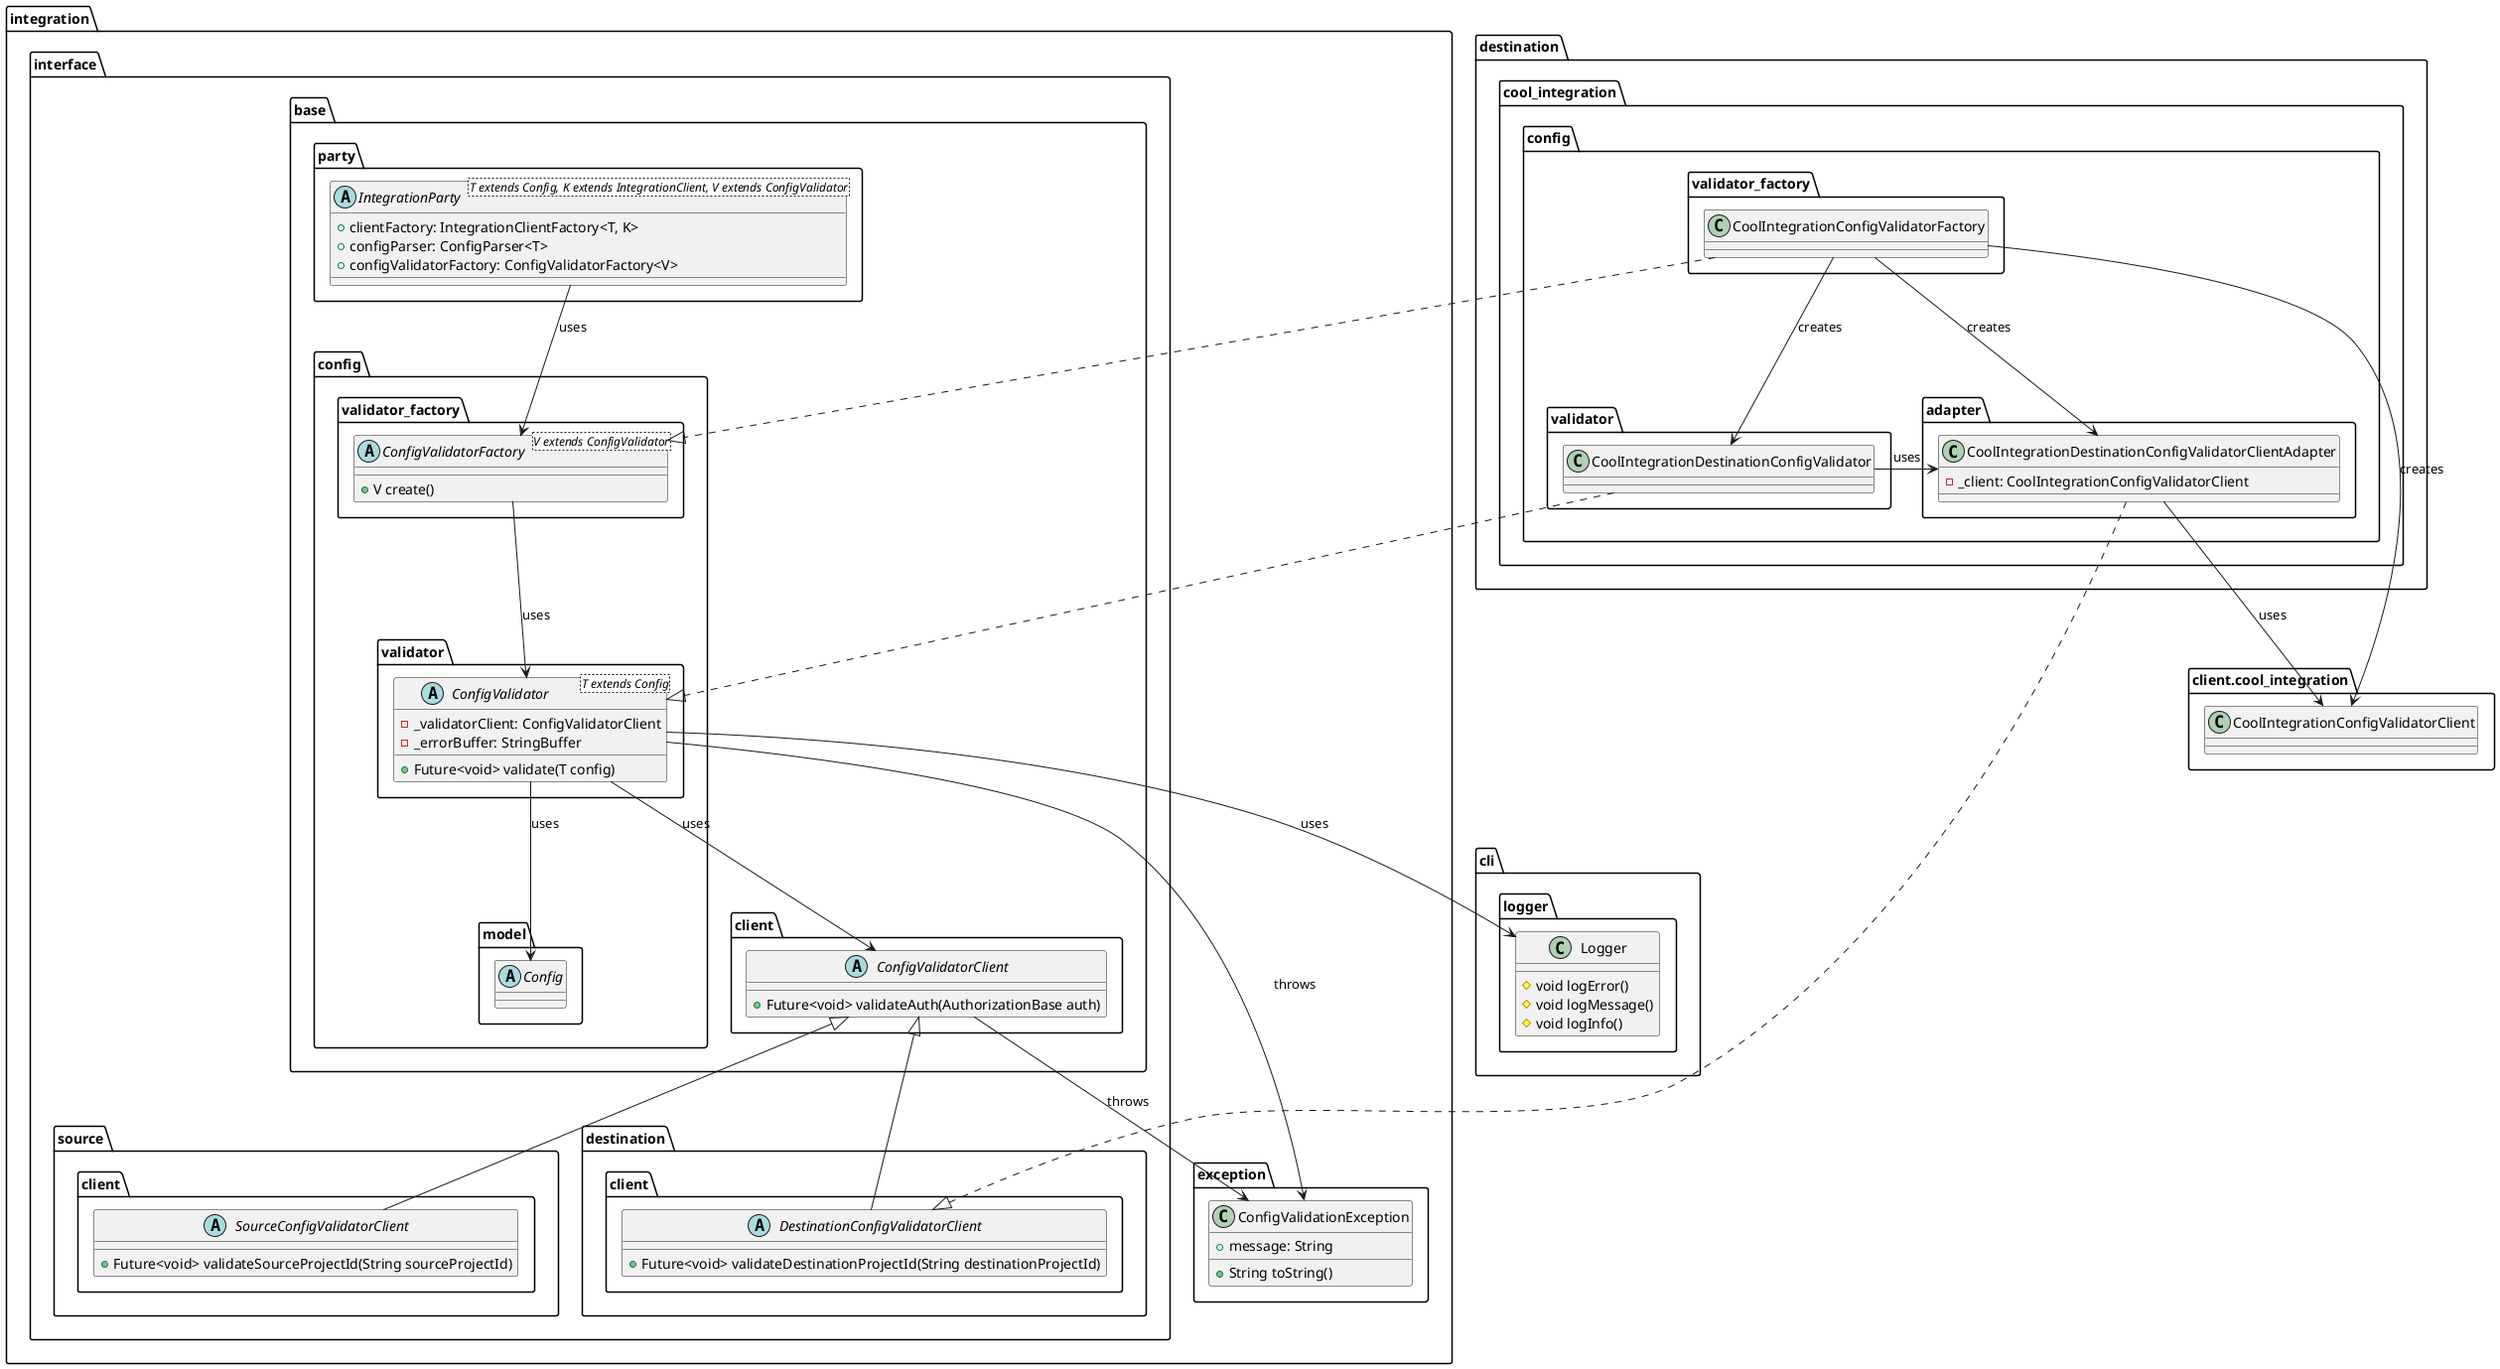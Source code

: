 @startuml ci_integrations_config_validator_class_diagram

    package integration {
        package interface {
            package base {
                package party {
                    abstract class IntegrationParty<T extends Config, K extends IntegrationClient, V extends ConfigValidator> {
                        + clientFactory: IntegrationClientFactory<T, K>
                        + configParser: ConfigParser<T>
                        + configValidatorFactory: ConfigValidatorFactory<V>
                    }
                }

                package client {
                    abstract class ConfigValidatorClient {
                        + Future<void> validateAuth(AuthorizationBase auth)
                    }
                }

                package config {
                    package model {
                        abstract class Config {}
                    }

                    package validator {
                        abstract class ConfigValidator<T extends Config> {
                            - _validatorClient: ConfigValidatorClient
                            - _errorBuffer: StringBuffer
                            + Future<void> validate(T config)
                        }
                    }

                    package validator_factory {
                        abstract class ConfigValidatorFactory<V extends ConfigValidator> {
                            + V create()
                        }
                    }
                }
            }

            package source {
                package client as source_client {
                    abstract class SourceConfigValidatorClient {
                        + Future<void> validateSourceProjectId(String sourceProjectId)
                    }
                }
            }

            package destination {
                package client as destination_client {
                    abstract class DestinationConfigValidatorClient {
                        + Future<void> validateDestinationProjectId(String destinationProjectId)
                    }
                }
            }
        }

        package exception {
            class ConfigValidationException {
                + message: String
                + String toString()
            }
        }
    }

    package destination.cool_integration {
        package config as cool_integration_config {
            package validator as cool_integration_validator {
                class CoolIntegrationDestinationConfigValidator {}
            }

            package validator_factory as cool_integration_validator_validator_factory {
                class CoolIntegrationConfigValidatorFactory {}
            }

            package adapter {
                class CoolIntegrationDestinationConfigValidatorClientAdapter {
                    - _client: CoolIntegrationConfigValidatorClient
                }
            }
        }
    }

     package client.cool_integration as client_cool_integration {
        class CoolIntegrationConfigValidatorClient {}
    }

    package cli.logger {
        class Logger {
            # void logError()
            # void logMessage()
            # void logInfo()
        }
    }

    IntegrationParty --> ConfigValidatorFactory : uses

    ConfigValidatorFactory --> ConfigValidator : uses

    ConfigValidator --> ConfigValidatorClient : uses
    ConfigValidator --> ConfigValidationException : throws
    ConfigValidatorClient --> ConfigValidationException : throws
    ConfigValidator --> Logger : uses
    ConfigValidator --> Config : uses

    SourceConfigValidatorClient --up|> ConfigValidatorClient
    DestinationConfigValidatorClient --up|> ConfigValidatorClient

    CoolIntegrationDestinationConfigValidatorClientAdapter ..|> DestinationConfigValidatorClient

    CoolIntegrationDestinationConfigValidator ..|> ConfigValidator
    CoolIntegrationDestinationConfigValidator -left-> CoolIntegrationDestinationConfigValidatorClientAdapter : uses
    CoolIntegrationDestinationConfigValidatorClientAdapter -down-> CoolIntegrationConfigValidatorClient : uses
    CoolIntegrationConfigValidatorFactory ..|> ConfigValidatorFactory
    CoolIntegrationConfigValidatorFactory --> CoolIntegrationDestinationConfigValidator : creates
    CoolIntegrationConfigValidatorFactory --> CoolIntegrationConfigValidatorClient : creates
    CoolIntegrationConfigValidatorFactory --> CoolIntegrationDestinationConfigValidatorClientAdapter : creates

@enduml
